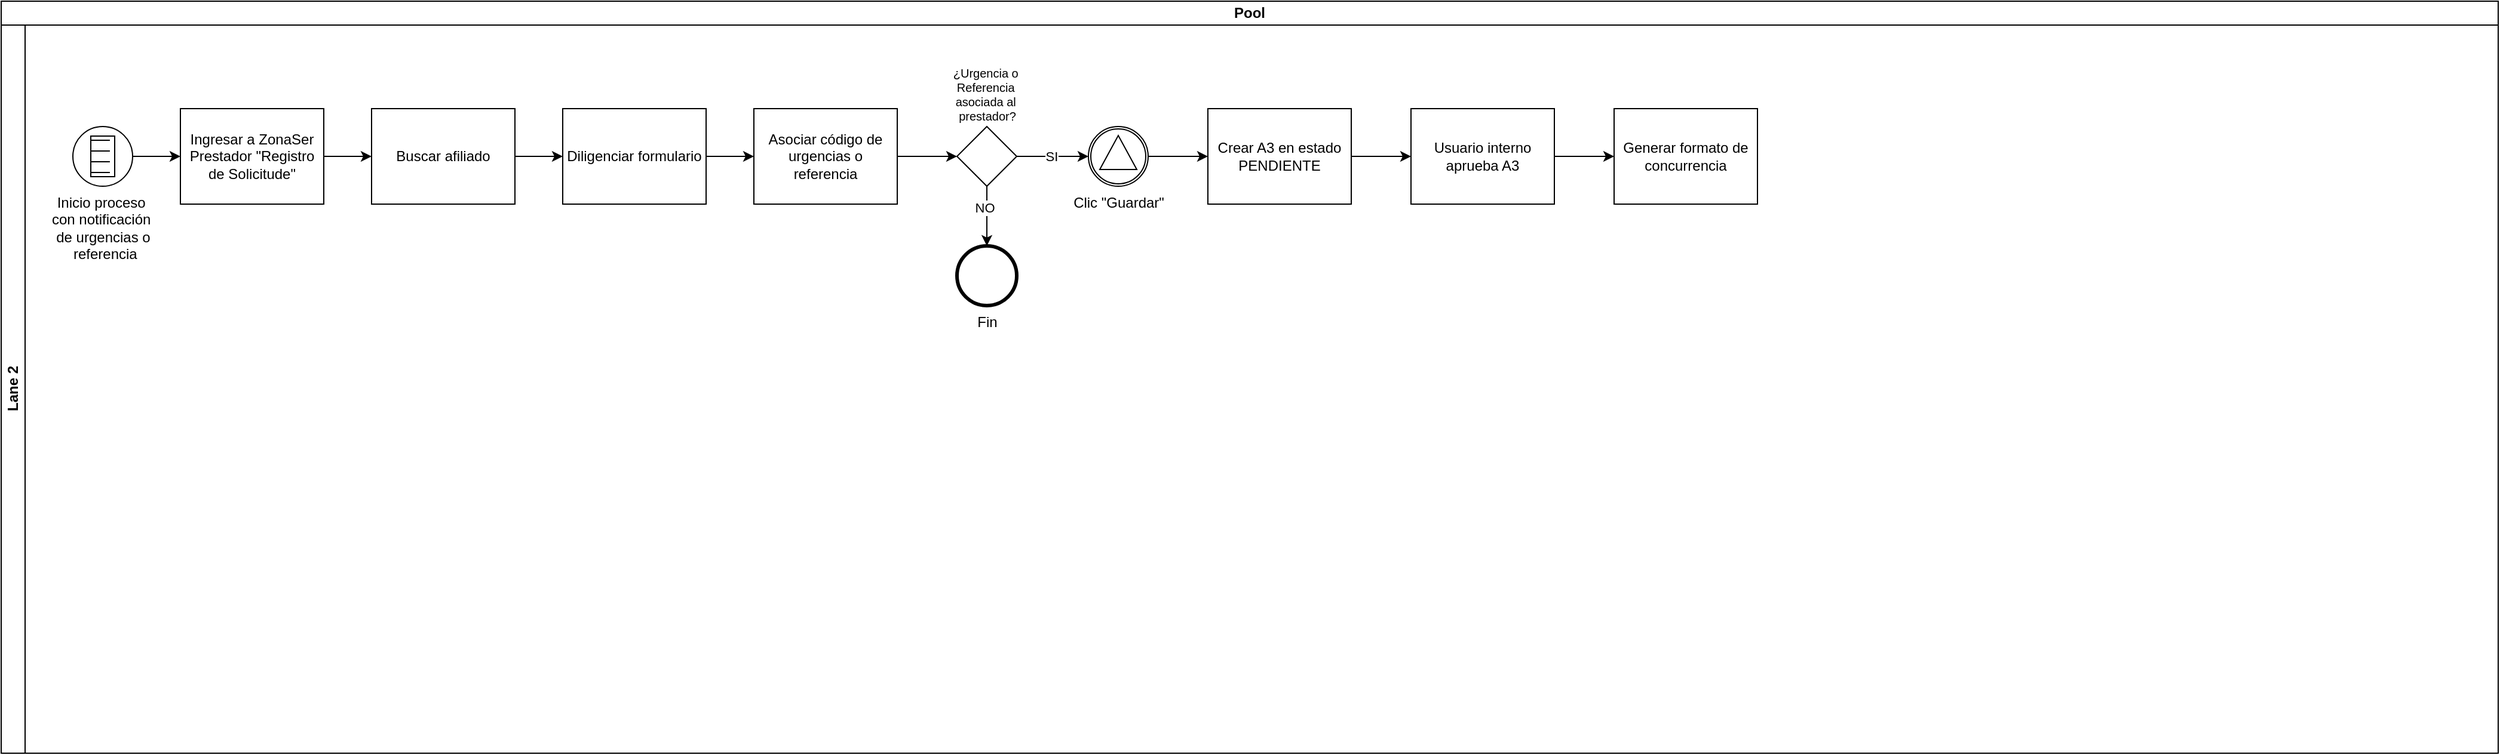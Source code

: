 <mxfile version="26.0.16">
  <diagram name="Página-1" id="IlgPHUIr30ymX8XfOESt">
    <mxGraphModel dx="1434" dy="746" grid="1" gridSize="10" guides="1" tooltips="1" connect="1" arrows="1" fold="1" page="1" pageScale="1" pageWidth="2910" pageHeight="1030" math="0" shadow="0">
      <root>
        <mxCell id="0" />
        <mxCell id="1" parent="0" />
        <mxCell id="atKFINVoUCp-cOblMxAU-1" value="Pool" style="swimlane;html=1;childLayout=stackLayout;resizeParent=1;resizeParentMax=0;horizontal=1;startSize=20;horizontalStack=0;whiteSpace=wrap;" vertex="1" parent="1">
          <mxGeometry x="70" y="60" width="2090" height="630" as="geometry" />
        </mxCell>
        <mxCell id="atKFINVoUCp-cOblMxAU-3" value="Lane 2" style="swimlane;html=1;startSize=20;horizontal=0;" vertex="1" parent="atKFINVoUCp-cOblMxAU-1">
          <mxGeometry y="20" width="2090" height="610" as="geometry" />
        </mxCell>
        <mxCell id="atKFINVoUCp-cOblMxAU-7" value="Inicio proceso&amp;nbsp;&lt;div&gt;con notificación&amp;nbsp;&lt;div&gt;de urgencias o&lt;/div&gt;&lt;div&gt;&amp;nbsp;referencia&lt;/div&gt;&lt;/div&gt;" style="points=[[0.145,0.145,0],[0.5,0,0],[0.855,0.145,0],[1,0.5,0],[0.855,0.855,0],[0.5,1,0],[0.145,0.855,0],[0,0.5,0]];shape=mxgraph.bpmn.event;html=1;verticalLabelPosition=bottom;labelBackgroundColor=#ffffff;verticalAlign=top;align=center;perimeter=ellipsePerimeter;outlineConnect=0;aspect=fixed;outline=standard;symbol=conditional;" vertex="1" parent="atKFINVoUCp-cOblMxAU-3">
          <mxGeometry x="60" y="85" width="50" height="50" as="geometry" />
        </mxCell>
        <mxCell id="atKFINVoUCp-cOblMxAU-9" value="Ingresar a ZonaSer Prestador &quot;Registro de Solicitude&quot;" style="points=[[0.25,0,0],[0.5,0,0],[0.75,0,0],[1,0.25,0],[1,0.5,0],[1,0.75,0],[0.75,1,0],[0.5,1,0],[0.25,1,0],[0,0.75,0],[0,0.5,0],[0,0.25,0]];shape=mxgraph.bpmn.task2;whiteSpace=wrap;rectStyle=rounded;size=10;html=1;container=1;expand=0;collapsible=0;taskMarker=user;" vertex="1" parent="atKFINVoUCp-cOblMxAU-3">
          <mxGeometry x="150" y="70" width="120" height="80" as="geometry" />
        </mxCell>
        <mxCell id="atKFINVoUCp-cOblMxAU-8" style="edgeStyle=orthogonalEdgeStyle;rounded=0;orthogonalLoop=1;jettySize=auto;html=1;" edge="1" parent="atKFINVoUCp-cOblMxAU-3" source="atKFINVoUCp-cOblMxAU-7" target="atKFINVoUCp-cOblMxAU-9">
          <mxGeometry relative="1" as="geometry">
            <mxPoint x="170" y="110" as="targetPoint" />
          </mxGeometry>
        </mxCell>
        <mxCell id="atKFINVoUCp-cOblMxAU-11" value="Buscar afiliado" style="points=[[0.25,0,0],[0.5,0,0],[0.75,0,0],[1,0.25,0],[1,0.5,0],[1,0.75,0],[0.75,1,0],[0.5,1,0],[0.25,1,0],[0,0.75,0],[0,0.5,0],[0,0.25,0]];shape=mxgraph.bpmn.task2;whiteSpace=wrap;rectStyle=rounded;size=10;html=1;container=1;expand=0;collapsible=0;taskMarker=user;" vertex="1" parent="atKFINVoUCp-cOblMxAU-3">
          <mxGeometry x="310" y="70" width="120" height="80" as="geometry" />
        </mxCell>
        <mxCell id="atKFINVoUCp-cOblMxAU-10" style="edgeStyle=orthogonalEdgeStyle;rounded=0;orthogonalLoop=1;jettySize=auto;html=1;" edge="1" parent="atKFINVoUCp-cOblMxAU-3" source="atKFINVoUCp-cOblMxAU-9" target="atKFINVoUCp-cOblMxAU-11">
          <mxGeometry relative="1" as="geometry">
            <mxPoint x="320" y="110" as="targetPoint" />
          </mxGeometry>
        </mxCell>
        <mxCell id="atKFINVoUCp-cOblMxAU-13" value="Diligenciar formulario" style="points=[[0.25,0,0],[0.5,0,0],[0.75,0,0],[1,0.25,0],[1,0.5,0],[1,0.75,0],[0.75,1,0],[0.5,1,0],[0.25,1,0],[0,0.75,0],[0,0.5,0],[0,0.25,0]];shape=mxgraph.bpmn.task2;whiteSpace=wrap;rectStyle=rounded;size=10;html=1;container=1;expand=0;collapsible=0;taskMarker=user;" vertex="1" parent="atKFINVoUCp-cOblMxAU-3">
          <mxGeometry x="470" y="70" width="120" height="80" as="geometry" />
        </mxCell>
        <mxCell id="atKFINVoUCp-cOblMxAU-12" style="edgeStyle=orthogonalEdgeStyle;rounded=0;orthogonalLoop=1;jettySize=auto;html=1;" edge="1" parent="atKFINVoUCp-cOblMxAU-3" source="atKFINVoUCp-cOblMxAU-11" target="atKFINVoUCp-cOblMxAU-13">
          <mxGeometry relative="1" as="geometry">
            <mxPoint x="490" y="110" as="targetPoint" />
          </mxGeometry>
        </mxCell>
        <mxCell id="atKFINVoUCp-cOblMxAU-17" style="edgeStyle=orthogonalEdgeStyle;rounded=0;orthogonalLoop=1;jettySize=auto;html=1;" edge="1" parent="atKFINVoUCp-cOblMxAU-3" source="atKFINVoUCp-cOblMxAU-15" target="atKFINVoUCp-cOblMxAU-16">
          <mxGeometry relative="1" as="geometry" />
        </mxCell>
        <mxCell id="atKFINVoUCp-cOblMxAU-15" value="Asociar código de urgencias o referencia" style="points=[[0.25,0,0],[0.5,0,0],[0.75,0,0],[1,0.25,0],[1,0.5,0],[1,0.75,0],[0.75,1,0],[0.5,1,0],[0.25,1,0],[0,0.75,0],[0,0.5,0],[0,0.25,0]];shape=mxgraph.bpmn.task2;whiteSpace=wrap;rectStyle=rounded;size=10;html=1;container=1;expand=0;collapsible=0;taskMarker=user;" vertex="1" parent="atKFINVoUCp-cOblMxAU-3">
          <mxGeometry x="630" y="70" width="120" height="80" as="geometry" />
        </mxCell>
        <mxCell id="atKFINVoUCp-cOblMxAU-14" style="edgeStyle=orthogonalEdgeStyle;rounded=0;orthogonalLoop=1;jettySize=auto;html=1;" edge="1" parent="atKFINVoUCp-cOblMxAU-3" source="atKFINVoUCp-cOblMxAU-13" target="atKFINVoUCp-cOblMxAU-15">
          <mxGeometry relative="1" as="geometry">
            <mxPoint x="630" y="110" as="targetPoint" />
          </mxGeometry>
        </mxCell>
        <mxCell id="atKFINVoUCp-cOblMxAU-16" value="¿Urgencia o&amp;nbsp;&lt;div&gt;Referencia&amp;nbsp;&lt;div&gt;asociada al&amp;nbsp;&lt;/div&gt;&lt;div&gt;prestador?&lt;/div&gt;&lt;/div&gt;" style="points=[[0.25,0.25,0],[0.5,0,0],[0.75,0.25,0],[1,0.5,0],[0.75,0.75,0],[0.5,1,0],[0.25,0.75,0],[0,0.5,0]];shape=mxgraph.bpmn.gateway2;html=1;verticalLabelPosition=top;labelBackgroundColor=#ffffff;verticalAlign=bottom;align=center;perimeter=rhombusPerimeter;outlineConnect=0;outline=none;symbol=none;labelPosition=center;fontSize=10;" vertex="1" parent="atKFINVoUCp-cOblMxAU-3">
          <mxGeometry x="800" y="85" width="50" height="50" as="geometry" />
        </mxCell>
        <mxCell id="atKFINVoUCp-cOblMxAU-22" value="Crear A3 en estado PENDIENTE" style="points=[[0.25,0,0],[0.5,0,0],[0.75,0,0],[1,0.25,0],[1,0.5,0],[1,0.75,0],[0.75,1,0],[0.5,1,0],[0.25,1,0],[0,0.75,0],[0,0.5,0],[0,0.25,0]];shape=mxgraph.bpmn.task2;whiteSpace=wrap;rectStyle=rounded;size=10;html=1;container=1;expand=0;collapsible=0;taskMarker=script;" vertex="1" parent="atKFINVoUCp-cOblMxAU-3">
          <mxGeometry x="1010" y="70" width="120" height="80" as="geometry" />
        </mxCell>
        <mxCell id="atKFINVoUCp-cOblMxAU-25" style="edgeStyle=orthogonalEdgeStyle;rounded=0;orthogonalLoop=1;jettySize=auto;html=1;" edge="1" parent="atKFINVoUCp-cOblMxAU-3" source="atKFINVoUCp-cOblMxAU-24" target="atKFINVoUCp-cOblMxAU-22">
          <mxGeometry relative="1" as="geometry" />
        </mxCell>
        <mxCell id="atKFINVoUCp-cOblMxAU-24" value="Clic &quot;Guardar&quot;" style="points=[[0.145,0.145,0],[0.5,0,0],[0.855,0.145,0],[1,0.5,0],[0.855,0.855,0],[0.5,1,0],[0.145,0.855,0],[0,0.5,0]];shape=mxgraph.bpmn.event;html=1;verticalLabelPosition=bottom;labelBackgroundColor=#ffffff;verticalAlign=top;align=center;perimeter=ellipsePerimeter;outlineConnect=0;aspect=fixed;outline=catching;symbol=signal;" vertex="1" parent="atKFINVoUCp-cOblMxAU-3">
          <mxGeometry x="910" y="85" width="50" height="50" as="geometry" />
        </mxCell>
        <mxCell id="atKFINVoUCp-cOblMxAU-21" style="edgeStyle=orthogonalEdgeStyle;rounded=0;orthogonalLoop=1;jettySize=auto;html=1;entryX=0;entryY=0.5;entryDx=0;entryDy=0;entryPerimeter=0;" edge="1" parent="atKFINVoUCp-cOblMxAU-3" source="atKFINVoUCp-cOblMxAU-16" target="atKFINVoUCp-cOblMxAU-24">
          <mxGeometry relative="1" as="geometry">
            <mxPoint x="940" y="110" as="targetPoint" />
          </mxGeometry>
        </mxCell>
        <mxCell id="atKFINVoUCp-cOblMxAU-23" value="SI" style="edgeLabel;html=1;align=center;verticalAlign=middle;resizable=0;points=[];" vertex="1" connectable="0" parent="atKFINVoUCp-cOblMxAU-21">
          <mxGeometry x="-0.04" relative="1" as="geometry">
            <mxPoint as="offset" />
          </mxGeometry>
        </mxCell>
        <mxCell id="atKFINVoUCp-cOblMxAU-27" value="Usuario interno aprueba A3" style="points=[[0.25,0,0],[0.5,0,0],[0.75,0,0],[1,0.25,0],[1,0.5,0],[1,0.75,0],[0.75,1,0],[0.5,1,0],[0.25,1,0],[0,0.75,0],[0,0.5,0],[0,0.25,0]];shape=mxgraph.bpmn.task2;whiteSpace=wrap;rectStyle=rounded;size=10;html=1;container=1;expand=0;collapsible=0;taskMarker=user;" vertex="1" parent="atKFINVoUCp-cOblMxAU-3">
          <mxGeometry x="1180" y="70" width="120" height="80" as="geometry" />
        </mxCell>
        <mxCell id="atKFINVoUCp-cOblMxAU-26" style="edgeStyle=orthogonalEdgeStyle;rounded=0;orthogonalLoop=1;jettySize=auto;html=1;" edge="1" parent="atKFINVoUCp-cOblMxAU-3" source="atKFINVoUCp-cOblMxAU-22" target="atKFINVoUCp-cOblMxAU-27">
          <mxGeometry relative="1" as="geometry">
            <mxPoint x="1180" y="110" as="targetPoint" />
          </mxGeometry>
        </mxCell>
        <mxCell id="atKFINVoUCp-cOblMxAU-29" value="Generar formato de concurrencia" style="points=[[0.25,0,0],[0.5,0,0],[0.75,0,0],[1,0.25,0],[1,0.5,0],[1,0.75,0],[0.75,1,0],[0.5,1,0],[0.25,1,0],[0,0.75,0],[0,0.5,0],[0,0.25,0]];shape=mxgraph.bpmn.task2;whiteSpace=wrap;rectStyle=rounded;size=10;html=1;container=1;expand=0;collapsible=0;taskMarker=script;" vertex="1" parent="atKFINVoUCp-cOblMxAU-3">
          <mxGeometry x="1350" y="70" width="120" height="80" as="geometry" />
        </mxCell>
        <mxCell id="atKFINVoUCp-cOblMxAU-28" style="edgeStyle=orthogonalEdgeStyle;rounded=0;orthogonalLoop=1;jettySize=auto;html=1;" edge="1" parent="atKFINVoUCp-cOblMxAU-3" source="atKFINVoUCp-cOblMxAU-27" target="atKFINVoUCp-cOblMxAU-29">
          <mxGeometry relative="1" as="geometry">
            <mxPoint x="1360" y="110" as="targetPoint" />
          </mxGeometry>
        </mxCell>
        <mxCell id="atKFINVoUCp-cOblMxAU-19" value="Fin" style="points=[[0.145,0.145,0],[0.5,0,0],[0.855,0.145,0],[1,0.5,0],[0.855,0.855,0],[0.5,1,0],[0.145,0.855,0],[0,0.5,0]];shape=mxgraph.bpmn.event;html=1;verticalLabelPosition=bottom;labelBackgroundColor=#ffffff;verticalAlign=top;align=center;perimeter=ellipsePerimeter;outlineConnect=0;aspect=fixed;outline=end;symbol=terminate2;" vertex="1" parent="1">
          <mxGeometry x="870" y="265" width="50" height="50" as="geometry" />
        </mxCell>
        <mxCell id="atKFINVoUCp-cOblMxAU-18" style="edgeStyle=orthogonalEdgeStyle;rounded=0;orthogonalLoop=1;jettySize=auto;html=1;" edge="1" parent="1" source="atKFINVoUCp-cOblMxAU-16" target="atKFINVoUCp-cOblMxAU-19">
          <mxGeometry relative="1" as="geometry">
            <mxPoint x="895" y="290" as="targetPoint" />
          </mxGeometry>
        </mxCell>
        <mxCell id="atKFINVoUCp-cOblMxAU-20" value="NO" style="edgeLabel;html=1;align=center;verticalAlign=middle;resizable=0;points=[];" vertex="1" connectable="0" parent="atKFINVoUCp-cOblMxAU-18">
          <mxGeometry x="-0.28" y="-2" relative="1" as="geometry">
            <mxPoint as="offset" />
          </mxGeometry>
        </mxCell>
      </root>
    </mxGraphModel>
  </diagram>
</mxfile>
